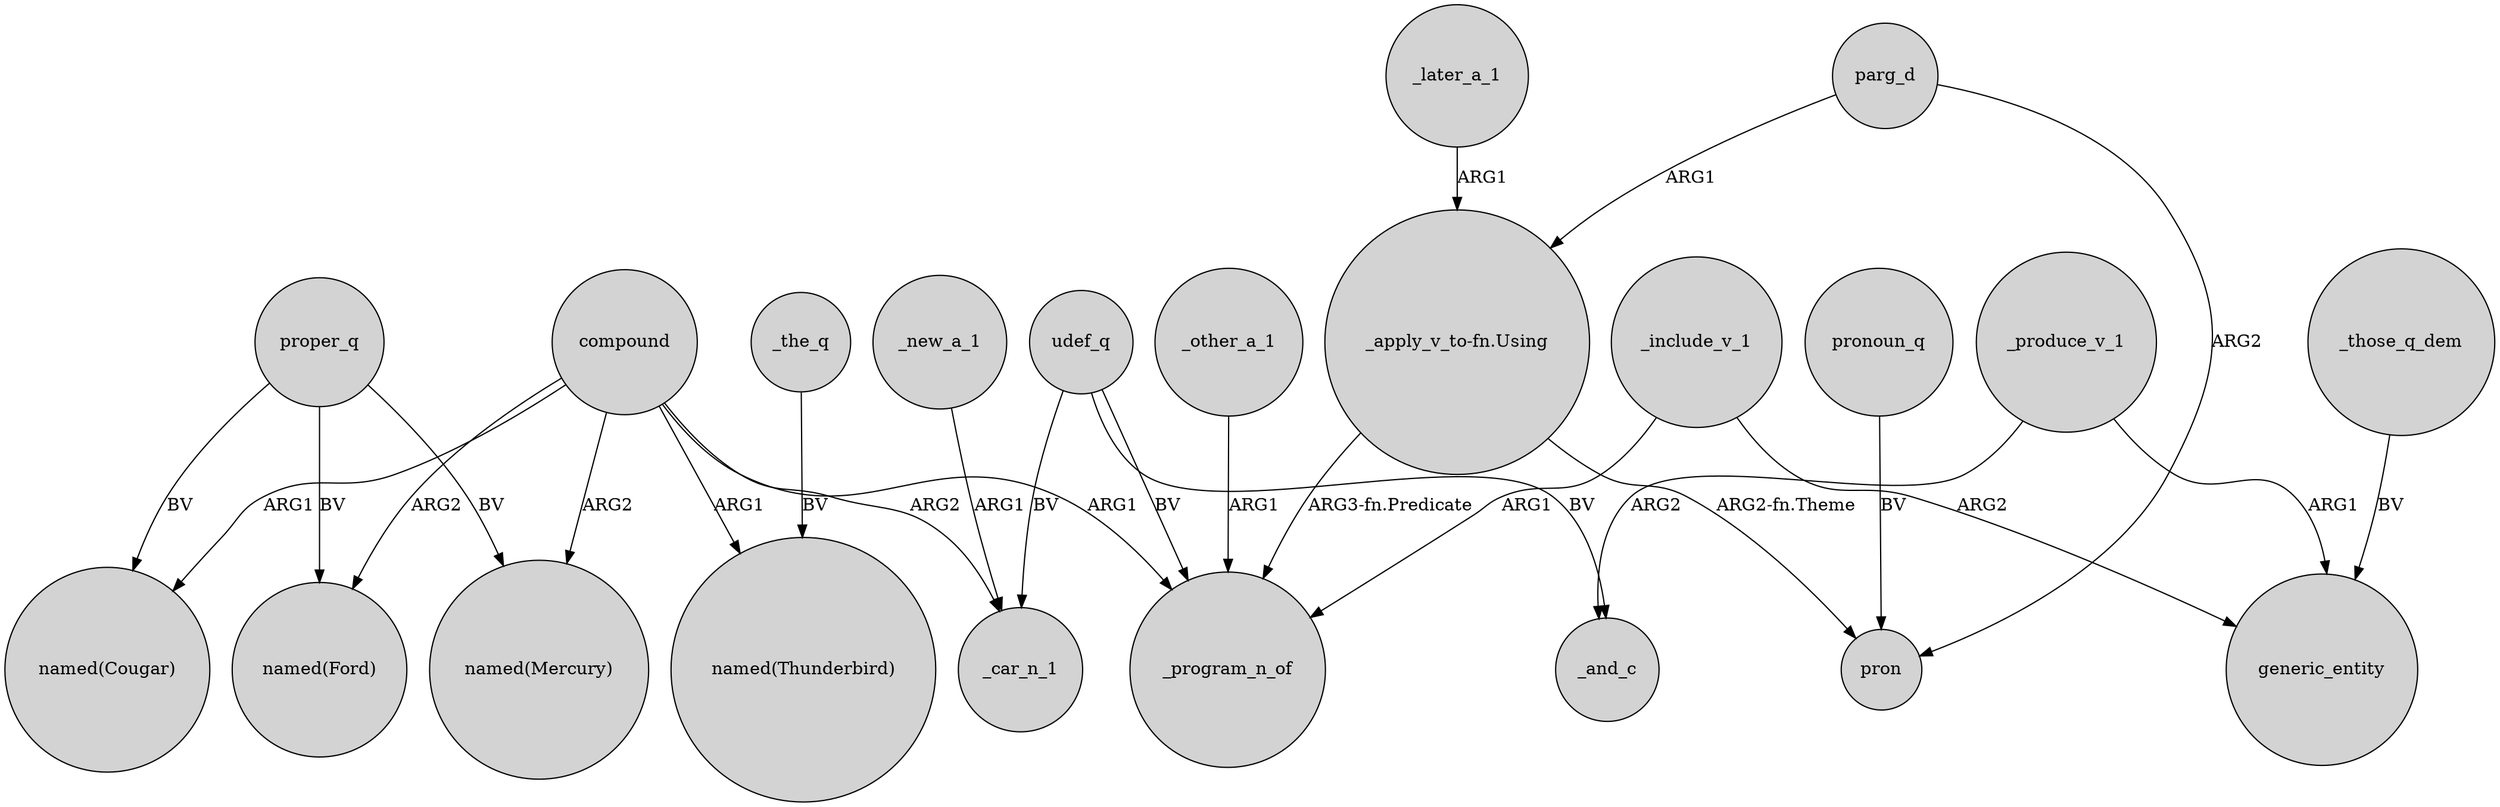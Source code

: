 digraph {
	node [shape=circle style=filled]
	compound -> "named(Cougar)" [label=ARG1]
	compound -> "named(Mercury)" [label=ARG2]
	"_apply_v_to-fn.Using" -> pron [label="ARG2-fn.Theme"]
	_produce_v_1 -> _and_c [label=ARG2]
	compound -> "named(Thunderbird)" [label=ARG1]
	udef_q -> _program_n_of [label=BV]
	proper_q -> "named(Mercury)" [label=BV]
	_include_v_1 -> _program_n_of [label=ARG1]
	"_apply_v_to-fn.Using" -> _program_n_of [label="ARG3-fn.Predicate"]
	_include_v_1 -> generic_entity [label=ARG2]
	parg_d -> pron [label=ARG2]
	pronoun_q -> pron [label=BV]
	_new_a_1 -> _car_n_1 [label=ARG1]
	compound -> "named(Ford)" [label=ARG2]
	proper_q -> "named(Ford)" [label=BV]
	_the_q -> "named(Thunderbird)" [label=BV]
	proper_q -> "named(Cougar)" [label=BV]
	udef_q -> _car_n_1 [label=BV]
	compound -> _program_n_of [label=ARG1]
	_other_a_1 -> _program_n_of [label=ARG1]
	udef_q -> _and_c [label=BV]
	_later_a_1 -> "_apply_v_to-fn.Using" [label=ARG1]
	compound -> _car_n_1 [label=ARG2]
	_produce_v_1 -> generic_entity [label=ARG1]
	_those_q_dem -> generic_entity [label=BV]
	parg_d -> "_apply_v_to-fn.Using" [label=ARG1]
}

